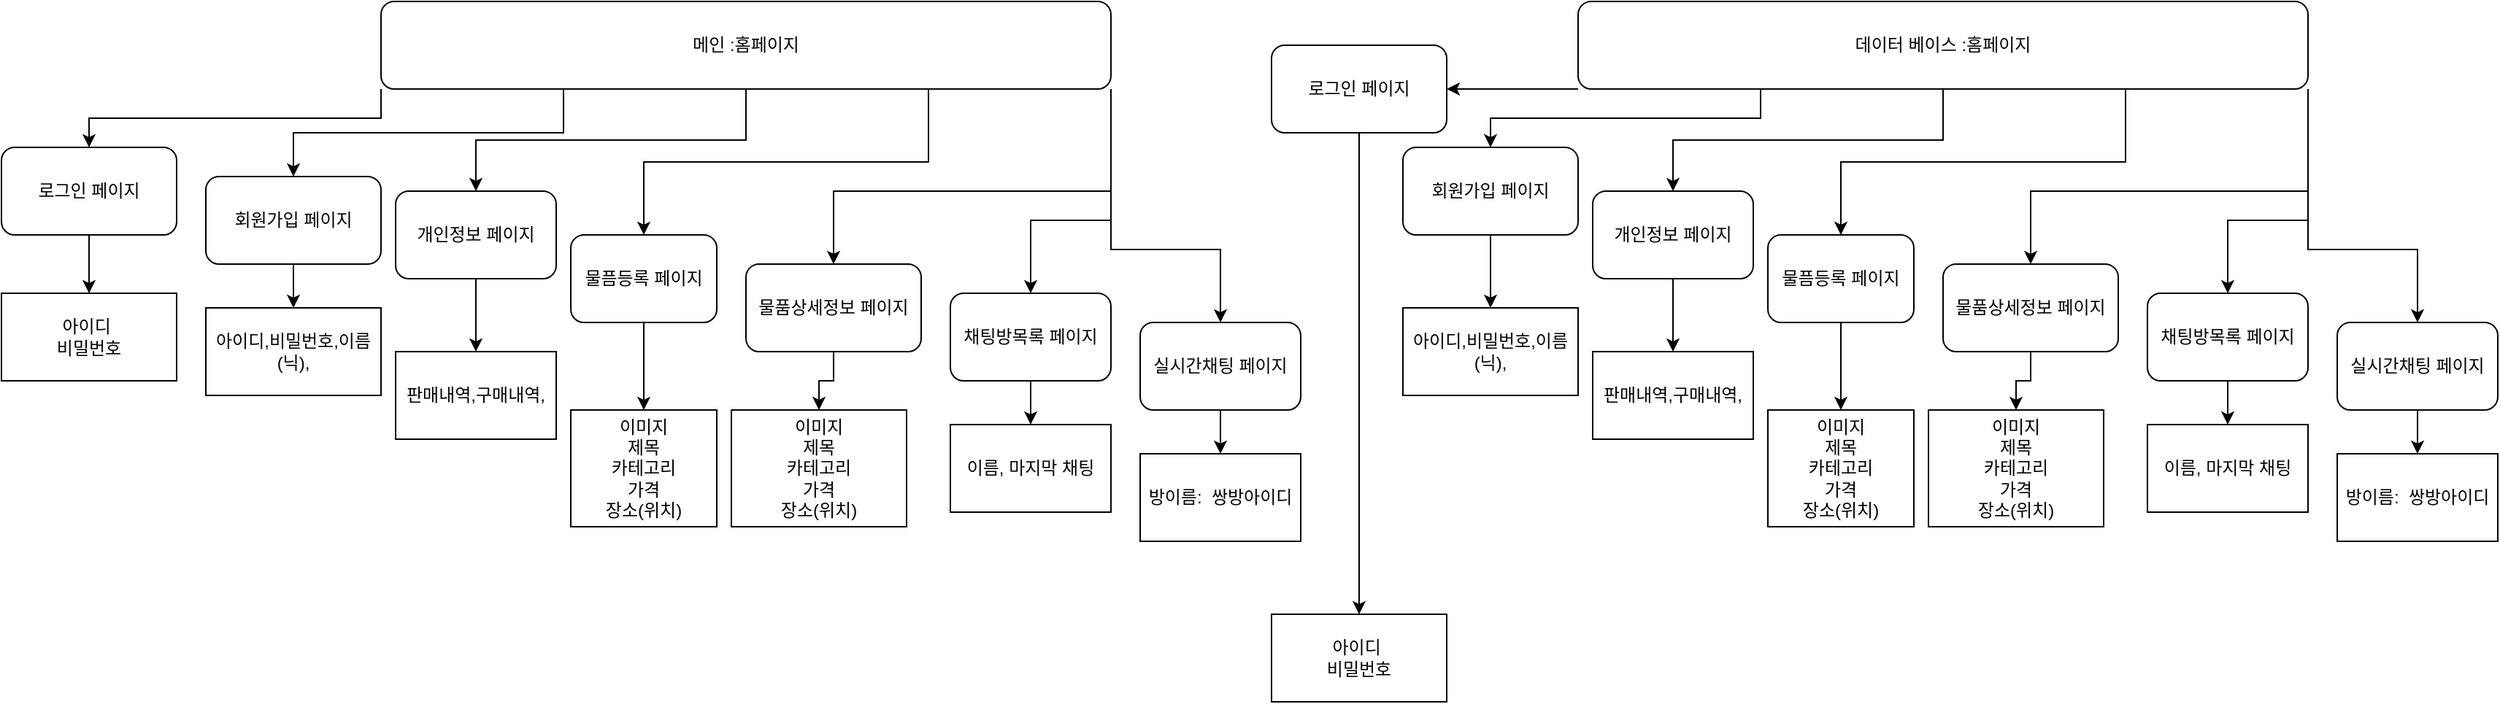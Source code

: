 <mxfile version="20.3.0" type="device"><diagram id="FPIhGBeZpVe2edbRgYN1" name="페이지-1"><mxGraphModel dx="2189" dy="670" grid="1" gridSize="10" guides="1" tooltips="1" connect="1" arrows="1" fold="1" page="1" pageScale="1" pageWidth="827" pageHeight="1169" math="0" shadow="0"><root><mxCell id="0"/><mxCell id="1" parent="0"/><mxCell id="iz9V-QthuQF9XkDx82pb-13" style="edgeStyle=orthogonalEdgeStyle;rounded=0;orthogonalLoop=1;jettySize=auto;html=1;exitX=0.25;exitY=1;exitDx=0;exitDy=0;entryX=0.5;entryY=0;entryDx=0;entryDy=0;" edge="1" parent="1" source="iz9V-QthuQF9XkDx82pb-6" target="iz9V-QthuQF9XkDx82pb-7"><mxGeometry relative="1" as="geometry"/></mxCell><mxCell id="iz9V-QthuQF9XkDx82pb-14" style="edgeStyle=orthogonalEdgeStyle;rounded=0;orthogonalLoop=1;jettySize=auto;html=1;exitX=0.5;exitY=1;exitDx=0;exitDy=0;entryX=0.5;entryY=0;entryDx=0;entryDy=0;" edge="1" parent="1" source="iz9V-QthuQF9XkDx82pb-6" target="iz9V-QthuQF9XkDx82pb-8"><mxGeometry relative="1" as="geometry"/></mxCell><mxCell id="iz9V-QthuQF9XkDx82pb-15" style="edgeStyle=orthogonalEdgeStyle;rounded=0;orthogonalLoop=1;jettySize=auto;html=1;exitX=0.75;exitY=1;exitDx=0;exitDy=0;entryX=0.5;entryY=0;entryDx=0;entryDy=0;" edge="1" parent="1" source="iz9V-QthuQF9XkDx82pb-6" target="iz9V-QthuQF9XkDx82pb-9"><mxGeometry relative="1" as="geometry"/></mxCell><mxCell id="iz9V-QthuQF9XkDx82pb-16" style="edgeStyle=orthogonalEdgeStyle;rounded=0;orthogonalLoop=1;jettySize=auto;html=1;exitX=1;exitY=1;exitDx=0;exitDy=0;entryX=0.5;entryY=0;entryDx=0;entryDy=0;" edge="1" parent="1" source="iz9V-QthuQF9XkDx82pb-6" target="iz9V-QthuQF9XkDx82pb-10"><mxGeometry relative="1" as="geometry"><Array as="points"><mxPoint x="630" y="170"/><mxPoint x="440" y="170"/></Array></mxGeometry></mxCell><mxCell id="iz9V-QthuQF9XkDx82pb-17" style="edgeStyle=orthogonalEdgeStyle;rounded=0;orthogonalLoop=1;jettySize=auto;html=1;exitX=1;exitY=1;exitDx=0;exitDy=0;" edge="1" parent="1" source="iz9V-QthuQF9XkDx82pb-6" target="iz9V-QthuQF9XkDx82pb-11"><mxGeometry relative="1" as="geometry"><Array as="points"><mxPoint x="630" y="190"/><mxPoint x="575" y="190"/></Array></mxGeometry></mxCell><mxCell id="iz9V-QthuQF9XkDx82pb-31" style="edgeStyle=orthogonalEdgeStyle;rounded=0;orthogonalLoop=1;jettySize=auto;html=1;exitX=1;exitY=1;exitDx=0;exitDy=0;entryX=0.5;entryY=0;entryDx=0;entryDy=0;" edge="1" parent="1" source="iz9V-QthuQF9XkDx82pb-6" target="iz9V-QthuQF9XkDx82pb-12"><mxGeometry relative="1" as="geometry"><Array as="points"><mxPoint x="630" y="210"/><mxPoint x="705" y="210"/></Array></mxGeometry></mxCell><mxCell id="iz9V-QthuQF9XkDx82pb-61" style="edgeStyle=orthogonalEdgeStyle;rounded=0;orthogonalLoop=1;jettySize=auto;html=1;exitX=0;exitY=1;exitDx=0;exitDy=0;" edge="1" parent="1" source="iz9V-QthuQF9XkDx82pb-6" target="iz9V-QthuQF9XkDx82pb-60"><mxGeometry relative="1" as="geometry"/></mxCell><mxCell id="iz9V-QthuQF9XkDx82pb-6" value="메인 :홈페이지" style="rounded=1;whiteSpace=wrap;html=1;" vertex="1" parent="1"><mxGeometry x="130" y="40" width="500" height="60" as="geometry"/></mxCell><mxCell id="iz9V-QthuQF9XkDx82pb-22" style="edgeStyle=orthogonalEdgeStyle;rounded=0;orthogonalLoop=1;jettySize=auto;html=1;exitX=0.5;exitY=1;exitDx=0;exitDy=0;entryX=0.5;entryY=0;entryDx=0;entryDy=0;" edge="1" parent="1" source="iz9V-QthuQF9XkDx82pb-7" target="iz9V-QthuQF9XkDx82pb-20"><mxGeometry relative="1" as="geometry"/></mxCell><mxCell id="iz9V-QthuQF9XkDx82pb-7" value="회원가입 페이지" style="rounded=1;whiteSpace=wrap;html=1;" vertex="1" parent="1"><mxGeometry x="10" y="160" width="120" height="60" as="geometry"/></mxCell><mxCell id="iz9V-QthuQF9XkDx82pb-24" style="edgeStyle=orthogonalEdgeStyle;rounded=0;orthogonalLoop=1;jettySize=auto;html=1;exitX=0.5;exitY=1;exitDx=0;exitDy=0;entryX=0.5;entryY=0;entryDx=0;entryDy=0;" edge="1" parent="1" source="iz9V-QthuQF9XkDx82pb-8" target="iz9V-QthuQF9XkDx82pb-23"><mxGeometry relative="1" as="geometry"/></mxCell><mxCell id="iz9V-QthuQF9XkDx82pb-8" value="개인정보 페이지" style="rounded=1;whiteSpace=wrap;html=1;" vertex="1" parent="1"><mxGeometry x="140" y="170" width="110" height="60" as="geometry"/></mxCell><mxCell id="iz9V-QthuQF9XkDx82pb-26" style="edgeStyle=orthogonalEdgeStyle;rounded=0;orthogonalLoop=1;jettySize=auto;html=1;exitX=0.5;exitY=1;exitDx=0;exitDy=0;entryX=0.5;entryY=0;entryDx=0;entryDy=0;" edge="1" parent="1" source="iz9V-QthuQF9XkDx82pb-9" target="iz9V-QthuQF9XkDx82pb-25"><mxGeometry relative="1" as="geometry"/></mxCell><mxCell id="iz9V-QthuQF9XkDx82pb-9" value="물픔등록 페이지" style="rounded=1;whiteSpace=wrap;html=1;" vertex="1" parent="1"><mxGeometry x="260" y="200" width="100" height="60" as="geometry"/></mxCell><mxCell id="iz9V-QthuQF9XkDx82pb-28" style="edgeStyle=orthogonalEdgeStyle;rounded=0;orthogonalLoop=1;jettySize=auto;html=1;exitX=0.5;exitY=1;exitDx=0;exitDy=0;entryX=0.5;entryY=0;entryDx=0;entryDy=0;" edge="1" parent="1" source="iz9V-QthuQF9XkDx82pb-10" target="iz9V-QthuQF9XkDx82pb-27"><mxGeometry relative="1" as="geometry"/></mxCell><mxCell id="iz9V-QthuQF9XkDx82pb-10" value="물품상세정보 페이지" style="rounded=1;whiteSpace=wrap;html=1;" vertex="1" parent="1"><mxGeometry x="380" y="220" width="120" height="60" as="geometry"/></mxCell><mxCell id="iz9V-QthuQF9XkDx82pb-30" style="edgeStyle=orthogonalEdgeStyle;rounded=0;orthogonalLoop=1;jettySize=auto;html=1;exitX=0.5;exitY=1;exitDx=0;exitDy=0;" edge="1" parent="1" source="iz9V-QthuQF9XkDx82pb-11" target="iz9V-QthuQF9XkDx82pb-29"><mxGeometry relative="1" as="geometry"/></mxCell><mxCell id="iz9V-QthuQF9XkDx82pb-11" value="채팅방목록 페이지" style="rounded=1;whiteSpace=wrap;html=1;" vertex="1" parent="1"><mxGeometry x="520" y="240" width="110" height="60" as="geometry"/></mxCell><mxCell id="iz9V-QthuQF9XkDx82pb-33" style="edgeStyle=orthogonalEdgeStyle;rounded=0;orthogonalLoop=1;jettySize=auto;html=1;exitX=0.5;exitY=1;exitDx=0;exitDy=0;entryX=0.5;entryY=0;entryDx=0;entryDy=0;" edge="1" parent="1" source="iz9V-QthuQF9XkDx82pb-12" target="iz9V-QthuQF9XkDx82pb-32"><mxGeometry relative="1" as="geometry"/></mxCell><mxCell id="iz9V-QthuQF9XkDx82pb-12" value="실시간채팅 페이지" style="rounded=1;whiteSpace=wrap;html=1;" vertex="1" parent="1"><mxGeometry x="650" y="260" width="110" height="60" as="geometry"/></mxCell><mxCell id="iz9V-QthuQF9XkDx82pb-20" value="아이디,비밀번호,이름(닉)," style="rounded=0;whiteSpace=wrap;html=1;" vertex="1" parent="1"><mxGeometry x="10" y="250" width="120" height="60" as="geometry"/></mxCell><mxCell id="iz9V-QthuQF9XkDx82pb-23" value="판매내역,구매내역," style="rounded=0;whiteSpace=wrap;html=1;" vertex="1" parent="1"><mxGeometry x="140" y="280" width="110" height="60" as="geometry"/></mxCell><mxCell id="iz9V-QthuQF9XkDx82pb-25" value="이미지&lt;br&gt;제목&lt;br&gt;카테고리&lt;br&gt;가격&lt;br&gt;장소(위치)" style="rounded=0;whiteSpace=wrap;html=1;" vertex="1" parent="1"><mxGeometry x="260" y="320" width="100" height="80" as="geometry"/></mxCell><mxCell id="iz9V-QthuQF9XkDx82pb-27" value="이미지&lt;br&gt;제목&lt;br&gt;카테고리&lt;br&gt;가격&lt;br&gt;장소(위치)" style="rounded=0;whiteSpace=wrap;html=1;" vertex="1" parent="1"><mxGeometry x="370" y="320" width="120" height="80" as="geometry"/></mxCell><mxCell id="iz9V-QthuQF9XkDx82pb-29" value="이름, 마지막 채팅" style="rounded=0;whiteSpace=wrap;html=1;" vertex="1" parent="1"><mxGeometry x="520" y="330" width="110" height="60" as="geometry"/></mxCell><mxCell id="iz9V-QthuQF9XkDx82pb-32" value="방이름:&amp;nbsp; 쌍방아이디" style="rounded=0;whiteSpace=wrap;html=1;" vertex="1" parent="1"><mxGeometry x="650" y="350" width="110" height="60" as="geometry"/></mxCell><mxCell id="iz9V-QthuQF9XkDx82pb-35" style="edgeStyle=orthogonalEdgeStyle;rounded=0;orthogonalLoop=1;jettySize=auto;html=1;exitX=0.25;exitY=1;exitDx=0;exitDy=0;entryX=0.5;entryY=0;entryDx=0;entryDy=0;" edge="1" parent="1" source="iz9V-QthuQF9XkDx82pb-41" target="iz9V-QthuQF9XkDx82pb-43"><mxGeometry relative="1" as="geometry"/></mxCell><mxCell id="iz9V-QthuQF9XkDx82pb-36" style="edgeStyle=orthogonalEdgeStyle;rounded=0;orthogonalLoop=1;jettySize=auto;html=1;exitX=0.5;exitY=1;exitDx=0;exitDy=0;entryX=0.5;entryY=0;entryDx=0;entryDy=0;" edge="1" parent="1" source="iz9V-QthuQF9XkDx82pb-41" target="iz9V-QthuQF9XkDx82pb-45"><mxGeometry relative="1" as="geometry"/></mxCell><mxCell id="iz9V-QthuQF9XkDx82pb-37" style="edgeStyle=orthogonalEdgeStyle;rounded=0;orthogonalLoop=1;jettySize=auto;html=1;exitX=0.75;exitY=1;exitDx=0;exitDy=0;entryX=0.5;entryY=0;entryDx=0;entryDy=0;" edge="1" parent="1" source="iz9V-QthuQF9XkDx82pb-41" target="iz9V-QthuQF9XkDx82pb-47"><mxGeometry relative="1" as="geometry"/></mxCell><mxCell id="iz9V-QthuQF9XkDx82pb-38" style="edgeStyle=orthogonalEdgeStyle;rounded=0;orthogonalLoop=1;jettySize=auto;html=1;exitX=1;exitY=1;exitDx=0;exitDy=0;entryX=0.5;entryY=0;entryDx=0;entryDy=0;" edge="1" parent="1" source="iz9V-QthuQF9XkDx82pb-41" target="iz9V-QthuQF9XkDx82pb-49"><mxGeometry relative="1" as="geometry"><Array as="points"><mxPoint x="1450" y="170"/><mxPoint x="1260" y="170"/></Array></mxGeometry></mxCell><mxCell id="iz9V-QthuQF9XkDx82pb-39" style="edgeStyle=orthogonalEdgeStyle;rounded=0;orthogonalLoop=1;jettySize=auto;html=1;exitX=1;exitY=1;exitDx=0;exitDy=0;" edge="1" parent="1" source="iz9V-QthuQF9XkDx82pb-41" target="iz9V-QthuQF9XkDx82pb-51"><mxGeometry relative="1" as="geometry"><Array as="points"><mxPoint x="1450" y="190"/><mxPoint x="1395" y="190"/></Array></mxGeometry></mxCell><mxCell id="iz9V-QthuQF9XkDx82pb-40" style="edgeStyle=orthogonalEdgeStyle;rounded=0;orthogonalLoop=1;jettySize=auto;html=1;exitX=1;exitY=1;exitDx=0;exitDy=0;entryX=0.5;entryY=0;entryDx=0;entryDy=0;" edge="1" parent="1" source="iz9V-QthuQF9XkDx82pb-41" target="iz9V-QthuQF9XkDx82pb-53"><mxGeometry relative="1" as="geometry"><Array as="points"><mxPoint x="1450" y="210"/><mxPoint x="1525" y="210"/></Array></mxGeometry></mxCell><mxCell id="iz9V-QthuQF9XkDx82pb-69" style="edgeStyle=orthogonalEdgeStyle;rounded=0;orthogonalLoop=1;jettySize=auto;html=1;exitX=0;exitY=1;exitDx=0;exitDy=0;entryX=1;entryY=0.5;entryDx=0;entryDy=0;" edge="1" parent="1" source="iz9V-QthuQF9XkDx82pb-41" target="iz9V-QthuQF9XkDx82pb-68"><mxGeometry relative="1" as="geometry"><mxPoint x="870" y="80" as="targetPoint"/><Array as="points"><mxPoint x="920" y="100"/><mxPoint x="920" y="100"/></Array></mxGeometry></mxCell><mxCell id="iz9V-QthuQF9XkDx82pb-41" value="데이터 베이스 :홈페이지" style="rounded=1;whiteSpace=wrap;html=1;" vertex="1" parent="1"><mxGeometry x="950" y="40" width="500" height="60" as="geometry"/></mxCell><mxCell id="iz9V-QthuQF9XkDx82pb-42" style="edgeStyle=orthogonalEdgeStyle;rounded=0;orthogonalLoop=1;jettySize=auto;html=1;exitX=0.5;exitY=1;exitDx=0;exitDy=0;entryX=0.5;entryY=0;entryDx=0;entryDy=0;" edge="1" parent="1" source="iz9V-QthuQF9XkDx82pb-43" target="iz9V-QthuQF9XkDx82pb-54"><mxGeometry relative="1" as="geometry"/></mxCell><mxCell id="iz9V-QthuQF9XkDx82pb-43" value="회원가입 페이지" style="rounded=1;whiteSpace=wrap;html=1;" vertex="1" parent="1"><mxGeometry x="830" y="140" width="120" height="60" as="geometry"/></mxCell><mxCell id="iz9V-QthuQF9XkDx82pb-44" style="edgeStyle=orthogonalEdgeStyle;rounded=0;orthogonalLoop=1;jettySize=auto;html=1;exitX=0.5;exitY=1;exitDx=0;exitDy=0;entryX=0.5;entryY=0;entryDx=0;entryDy=0;" edge="1" parent="1" source="iz9V-QthuQF9XkDx82pb-45" target="iz9V-QthuQF9XkDx82pb-55"><mxGeometry relative="1" as="geometry"/></mxCell><mxCell id="iz9V-QthuQF9XkDx82pb-45" value="개인정보 페이지" style="rounded=1;whiteSpace=wrap;html=1;" vertex="1" parent="1"><mxGeometry x="960" y="170" width="110" height="60" as="geometry"/></mxCell><mxCell id="iz9V-QthuQF9XkDx82pb-46" style="edgeStyle=orthogonalEdgeStyle;rounded=0;orthogonalLoop=1;jettySize=auto;html=1;exitX=0.5;exitY=1;exitDx=0;exitDy=0;entryX=0.5;entryY=0;entryDx=0;entryDy=0;" edge="1" parent="1" source="iz9V-QthuQF9XkDx82pb-47" target="iz9V-QthuQF9XkDx82pb-56"><mxGeometry relative="1" as="geometry"/></mxCell><mxCell id="iz9V-QthuQF9XkDx82pb-47" value="물픔등록 페이지" style="rounded=1;whiteSpace=wrap;html=1;" vertex="1" parent="1"><mxGeometry x="1080" y="200" width="100" height="60" as="geometry"/></mxCell><mxCell id="iz9V-QthuQF9XkDx82pb-48" style="edgeStyle=orthogonalEdgeStyle;rounded=0;orthogonalLoop=1;jettySize=auto;html=1;exitX=0.5;exitY=1;exitDx=0;exitDy=0;entryX=0.5;entryY=0;entryDx=0;entryDy=0;" edge="1" parent="1" source="iz9V-QthuQF9XkDx82pb-49" target="iz9V-QthuQF9XkDx82pb-57"><mxGeometry relative="1" as="geometry"/></mxCell><mxCell id="iz9V-QthuQF9XkDx82pb-49" value="물품상세정보 페이지" style="rounded=1;whiteSpace=wrap;html=1;" vertex="1" parent="1"><mxGeometry x="1200" y="220" width="120" height="60" as="geometry"/></mxCell><mxCell id="iz9V-QthuQF9XkDx82pb-50" style="edgeStyle=orthogonalEdgeStyle;rounded=0;orthogonalLoop=1;jettySize=auto;html=1;exitX=0.5;exitY=1;exitDx=0;exitDy=0;" edge="1" parent="1" source="iz9V-QthuQF9XkDx82pb-51" target="iz9V-QthuQF9XkDx82pb-58"><mxGeometry relative="1" as="geometry"/></mxCell><mxCell id="iz9V-QthuQF9XkDx82pb-51" value="채팅방목록 페이지" style="rounded=1;whiteSpace=wrap;html=1;" vertex="1" parent="1"><mxGeometry x="1340" y="240" width="110" height="60" as="geometry"/></mxCell><mxCell id="iz9V-QthuQF9XkDx82pb-52" style="edgeStyle=orthogonalEdgeStyle;rounded=0;orthogonalLoop=1;jettySize=auto;html=1;exitX=0.5;exitY=1;exitDx=0;exitDy=0;entryX=0.5;entryY=0;entryDx=0;entryDy=0;" edge="1" parent="1" source="iz9V-QthuQF9XkDx82pb-53" target="iz9V-QthuQF9XkDx82pb-59"><mxGeometry relative="1" as="geometry"/></mxCell><mxCell id="iz9V-QthuQF9XkDx82pb-53" value="실시간채팅 페이지" style="rounded=1;whiteSpace=wrap;html=1;" vertex="1" parent="1"><mxGeometry x="1470" y="260" width="110" height="60" as="geometry"/></mxCell><mxCell id="iz9V-QthuQF9XkDx82pb-54" value="아이디,비밀번호,이름(닉)," style="rounded=0;whiteSpace=wrap;html=1;" vertex="1" parent="1"><mxGeometry x="830" y="250" width="120" height="60" as="geometry"/></mxCell><mxCell id="iz9V-QthuQF9XkDx82pb-55" value="판매내역,구매내역," style="rounded=0;whiteSpace=wrap;html=1;" vertex="1" parent="1"><mxGeometry x="960" y="280" width="110" height="60" as="geometry"/></mxCell><mxCell id="iz9V-QthuQF9XkDx82pb-56" value="이미지&lt;br&gt;제목&lt;br&gt;카테고리&lt;br&gt;가격&lt;br&gt;장소(위치)" style="rounded=0;whiteSpace=wrap;html=1;" vertex="1" parent="1"><mxGeometry x="1080" y="320" width="100" height="80" as="geometry"/></mxCell><mxCell id="iz9V-QthuQF9XkDx82pb-57" value="이미지&lt;br&gt;제목&lt;br&gt;카테고리&lt;br&gt;가격&lt;br&gt;장소(위치)" style="rounded=0;whiteSpace=wrap;html=1;" vertex="1" parent="1"><mxGeometry x="1190" y="320" width="120" height="80" as="geometry"/></mxCell><mxCell id="iz9V-QthuQF9XkDx82pb-58" value="이름, 마지막 채팅" style="rounded=0;whiteSpace=wrap;html=1;" vertex="1" parent="1"><mxGeometry x="1340" y="330" width="110" height="60" as="geometry"/></mxCell><mxCell id="iz9V-QthuQF9XkDx82pb-59" value="방이름:&amp;nbsp; 쌍방아이디" style="rounded=0;whiteSpace=wrap;html=1;" vertex="1" parent="1"><mxGeometry x="1470" y="350" width="110" height="60" as="geometry"/></mxCell><mxCell id="iz9V-QthuQF9XkDx82pb-67" style="edgeStyle=orthogonalEdgeStyle;rounded=0;orthogonalLoop=1;jettySize=auto;html=1;exitX=0.5;exitY=1;exitDx=0;exitDy=0;entryX=0.5;entryY=0;entryDx=0;entryDy=0;" edge="1" parent="1" source="iz9V-QthuQF9XkDx82pb-60" target="iz9V-QthuQF9XkDx82pb-66"><mxGeometry relative="1" as="geometry"/></mxCell><mxCell id="iz9V-QthuQF9XkDx82pb-60" value="로그인 페이지" style="rounded=1;whiteSpace=wrap;html=1;" vertex="1" parent="1"><mxGeometry x="-130" y="140" width="120" height="60" as="geometry"/></mxCell><mxCell id="iz9V-QthuQF9XkDx82pb-66" value="아이디&amp;nbsp;&lt;br&gt;비밀번호" style="rounded=0;whiteSpace=wrap;html=1;" vertex="1" parent="1"><mxGeometry x="-130" y="240" width="120" height="60" as="geometry"/></mxCell><mxCell id="iz9V-QthuQF9XkDx82pb-71" style="edgeStyle=orthogonalEdgeStyle;rounded=0;orthogonalLoop=1;jettySize=auto;html=1;exitX=0.5;exitY=1;exitDx=0;exitDy=0;entryX=0.5;entryY=0;entryDx=0;entryDy=0;" edge="1" parent="1" source="iz9V-QthuQF9XkDx82pb-68" target="iz9V-QthuQF9XkDx82pb-70"><mxGeometry relative="1" as="geometry"/></mxCell><mxCell id="iz9V-QthuQF9XkDx82pb-68" value="로그인 페이지" style="rounded=1;whiteSpace=wrap;html=1;" vertex="1" parent="1"><mxGeometry x="740" y="70" width="120" height="60" as="geometry"/></mxCell><mxCell id="iz9V-QthuQF9XkDx82pb-70" value="아이디&amp;nbsp;&lt;br&gt;비밀번호" style="rounded=0;whiteSpace=wrap;html=1;" vertex="1" parent="1"><mxGeometry x="740" y="460" width="120" height="60" as="geometry"/></mxCell></root></mxGraphModel></diagram></mxfile>